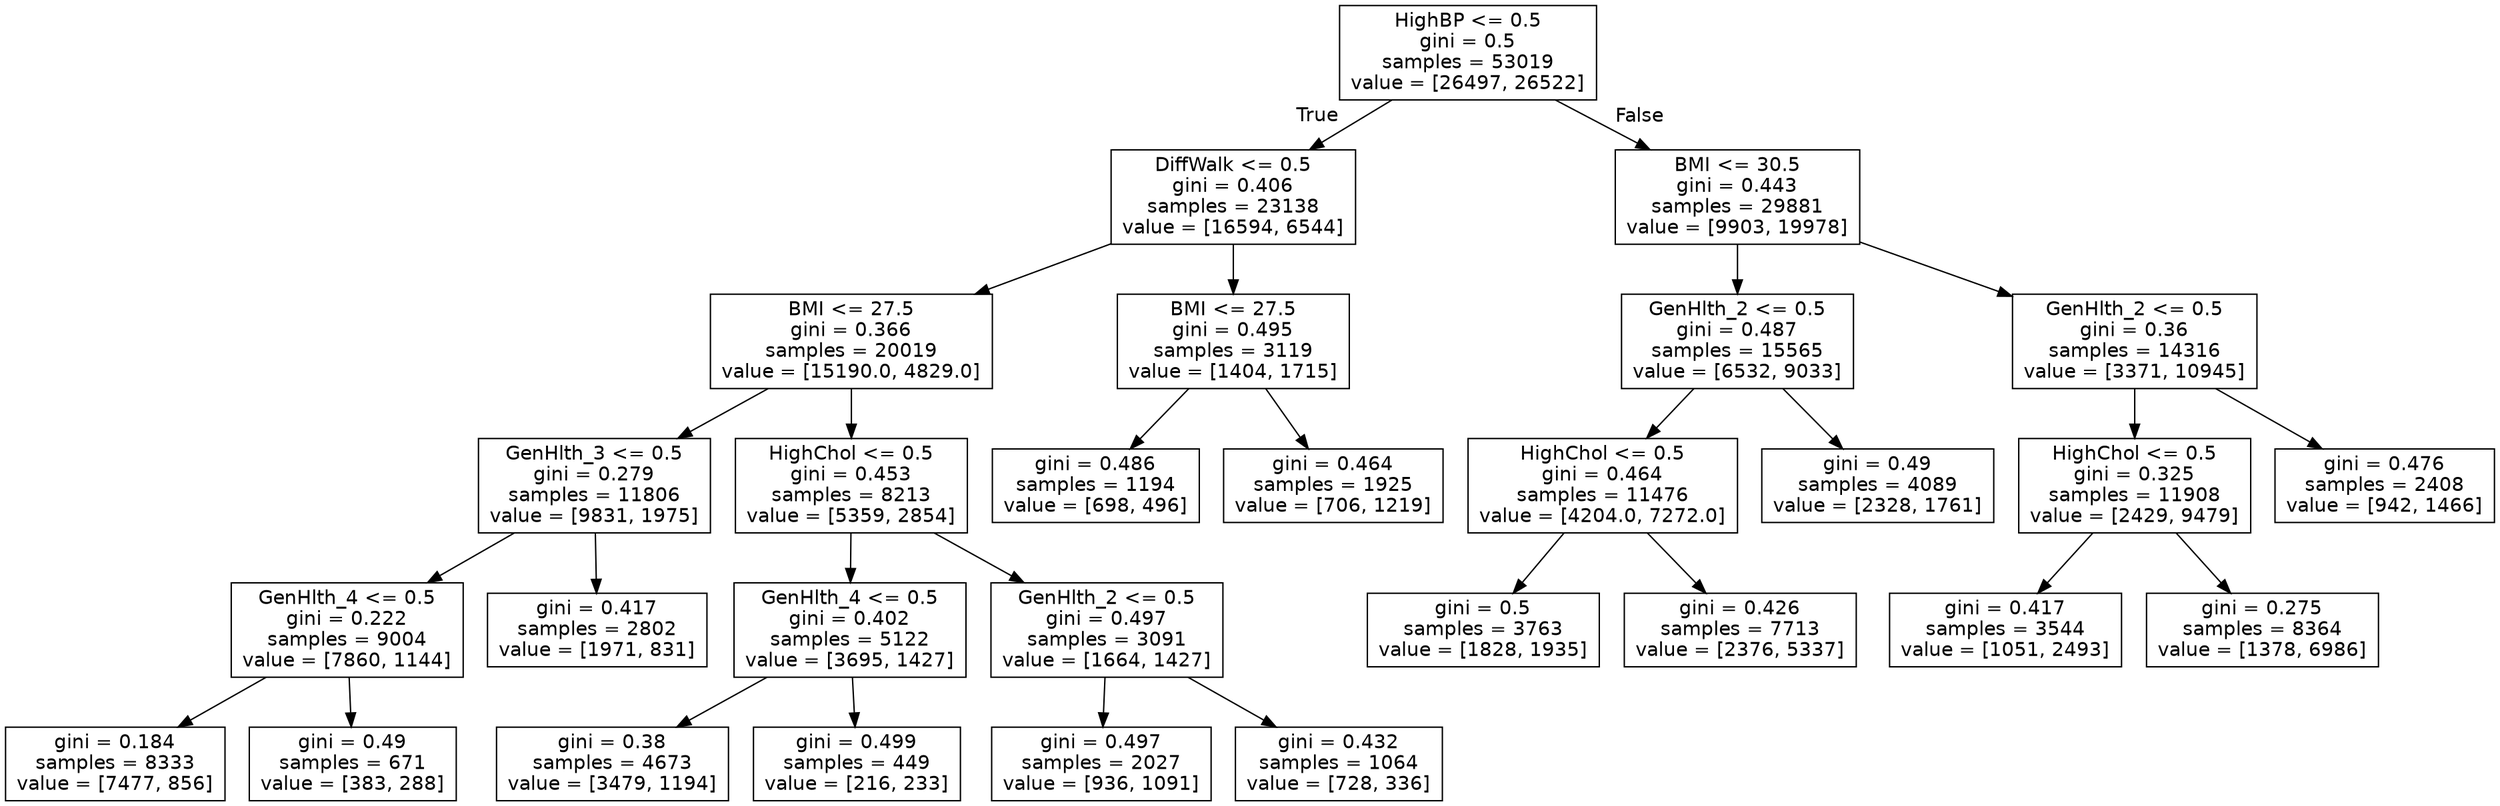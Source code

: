 digraph Tree {
node [shape=box, fontname="helvetica"] ;
edge [fontname="helvetica"] ;
0 [label="HighBP <= 0.5\ngini = 0.5\nsamples = 53019\nvalue = [26497, 26522]"] ;
1 [label="DiffWalk <= 0.5\ngini = 0.406\nsamples = 23138\nvalue = [16594, 6544]"] ;
0 -> 1 [labeldistance=2.5, labelangle=45, headlabel="True"] ;
3 [label="BMI <= 27.5\ngini = 0.366\nsamples = 20019\nvalue = [15190.0, 4829.0]"] ;
1 -> 3 ;
7 [label="GenHlth_3 <= 0.5\ngini = 0.279\nsamples = 11806\nvalue = [9831, 1975]"] ;
3 -> 7 ;
17 [label="GenHlth_4 <= 0.5\ngini = 0.222\nsamples = 9004\nvalue = [7860, 1144]"] ;
7 -> 17 ;
19 [label="gini = 0.184\nsamples = 8333\nvalue = [7477, 856]"] ;
17 -> 19 ;
20 [label="gini = 0.49\nsamples = 671\nvalue = [383, 288]"] ;
17 -> 20 ;
18 [label="gini = 0.417\nsamples = 2802\nvalue = [1971, 831]"] ;
7 -> 18 ;
8 [label="HighChol <= 0.5\ngini = 0.453\nsamples = 8213\nvalue = [5359, 2854]"] ;
3 -> 8 ;
15 [label="GenHlth_4 <= 0.5\ngini = 0.402\nsamples = 5122\nvalue = [3695, 1427]"] ;
8 -> 15 ;
27 [label="gini = 0.38\nsamples = 4673\nvalue = [3479, 1194]"] ;
15 -> 27 ;
28 [label="gini = 0.499\nsamples = 449\nvalue = [216, 233]"] ;
15 -> 28 ;
16 [label="GenHlth_2 <= 0.5\ngini = 0.497\nsamples = 3091\nvalue = [1664, 1427]"] ;
8 -> 16 ;
25 [label="gini = 0.497\nsamples = 2027\nvalue = [936, 1091]"] ;
16 -> 25 ;
26 [label="gini = 0.432\nsamples = 1064\nvalue = [728, 336]"] ;
16 -> 26 ;
4 [label="BMI <= 27.5\ngini = 0.495\nsamples = 3119\nvalue = [1404, 1715]"] ;
1 -> 4 ;
23 [label="gini = 0.486\nsamples = 1194\nvalue = [698, 496]"] ;
4 -> 23 ;
24 [label="gini = 0.464\nsamples = 1925\nvalue = [706, 1219]"] ;
4 -> 24 ;
2 [label="BMI <= 30.5\ngini = 0.443\nsamples = 29881\nvalue = [9903, 19978]"] ;
0 -> 2 [labeldistance=2.5, labelangle=-45, headlabel="False"] ;
5 [label="GenHlth_2 <= 0.5\ngini = 0.487\nsamples = 15565\nvalue = [6532, 9033]"] ;
2 -> 5 ;
9 [label="HighChol <= 0.5\ngini = 0.464\nsamples = 11476\nvalue = [4204.0, 7272.0]"] ;
5 -> 9 ;
11 [label="gini = 0.5\nsamples = 3763\nvalue = [1828, 1935]"] ;
9 -> 11 ;
12 [label="gini = 0.426\nsamples = 7713\nvalue = [2376, 5337]"] ;
9 -> 12 ;
10 [label="gini = 0.49\nsamples = 4089\nvalue = [2328, 1761]"] ;
5 -> 10 ;
6 [label="GenHlth_2 <= 0.5\ngini = 0.36\nsamples = 14316\nvalue = [3371, 10945]"] ;
2 -> 6 ;
13 [label="HighChol <= 0.5\ngini = 0.325\nsamples = 11908\nvalue = [2429, 9479]"] ;
6 -> 13 ;
21 [label="gini = 0.417\nsamples = 3544\nvalue = [1051, 2493]"] ;
13 -> 21 ;
22 [label="gini = 0.275\nsamples = 8364\nvalue = [1378, 6986]"] ;
13 -> 22 ;
14 [label="gini = 0.476\nsamples = 2408\nvalue = [942, 1466]"] ;
6 -> 14 ;
}